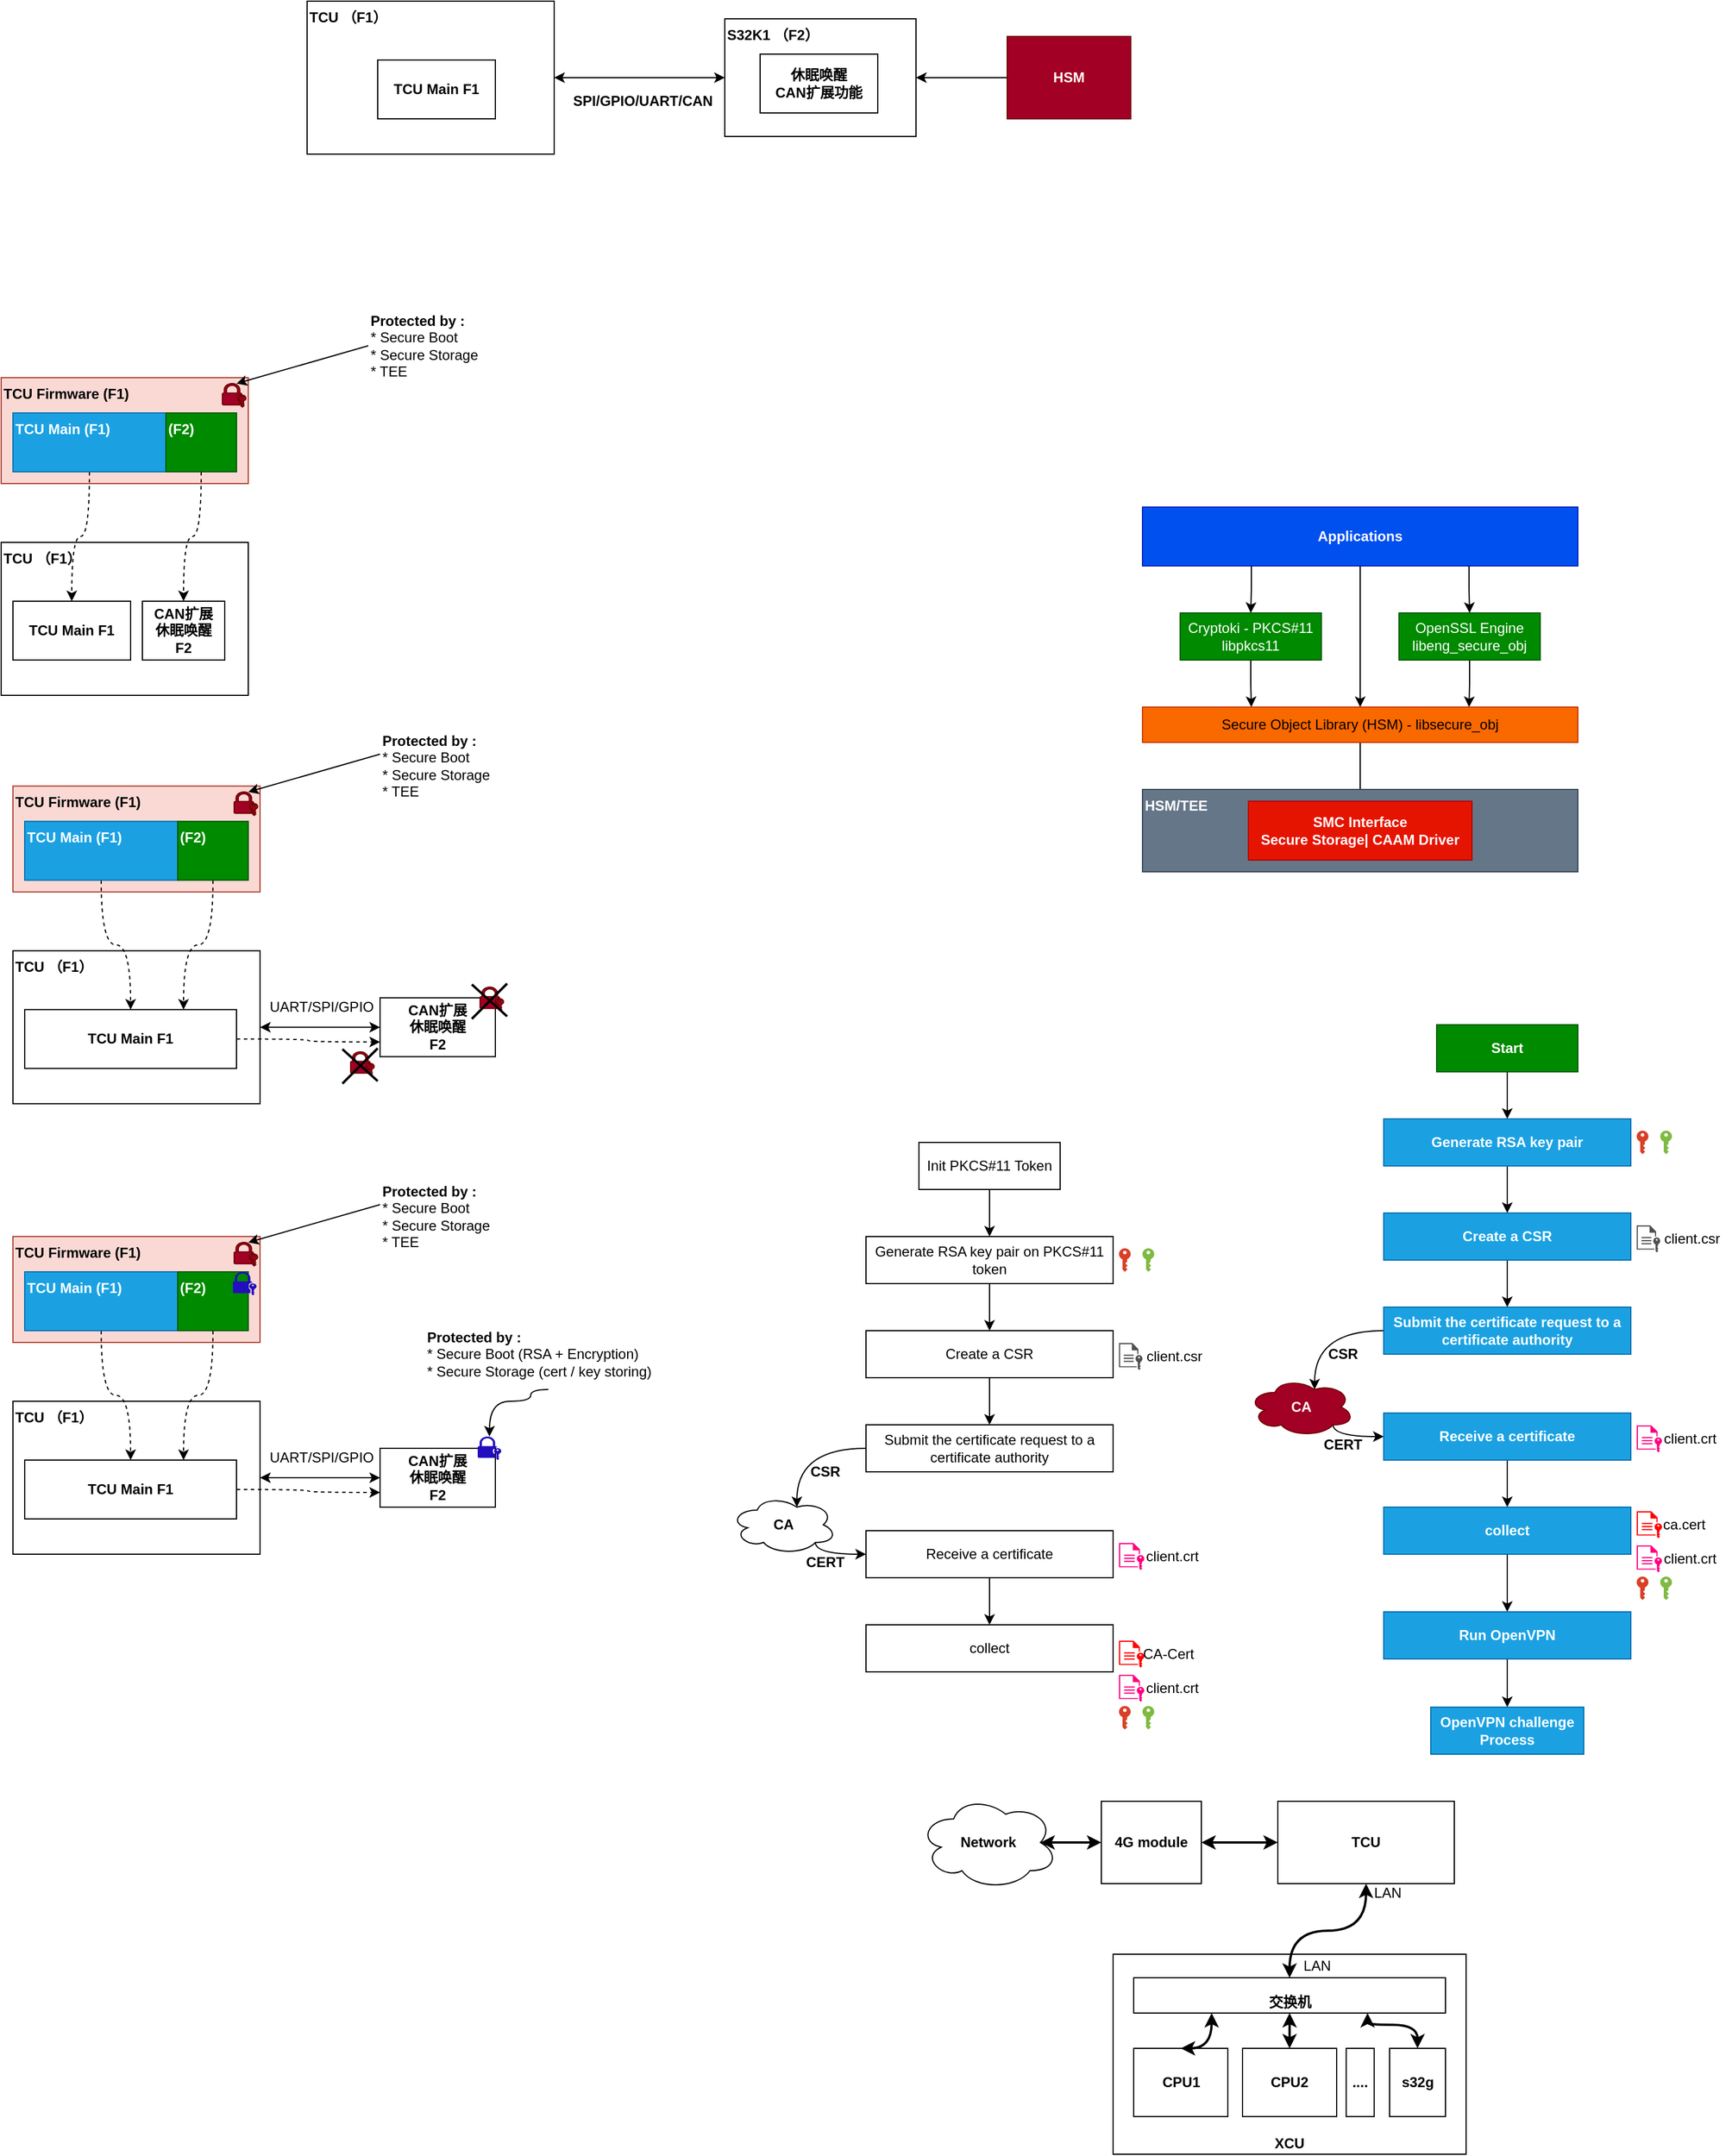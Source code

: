 <mxfile version="21.1.2" type="device">
  <diagram name="第 1 页" id="9hV-YUXyW37Wp_MY5dpQ">
    <mxGraphModel dx="2306" dy="2072" grid="1" gridSize="10" guides="1" tooltips="1" connect="1" arrows="1" fold="1" page="1" pageScale="1" pageWidth="827" pageHeight="1169" math="0" shadow="0">
      <root>
        <mxCell id="0" />
        <mxCell id="1" parent="0" />
        <mxCell id="Y7tWuOjDYnu3Ty12sWAu-10" value="TCU Firmware (F1)" style="rounded=0;whiteSpace=wrap;html=1;align=left;horizontal=1;verticalAlign=top;fontStyle=1;fillColor=#fad9d5;strokeColor=#ae4132;" vertex="1" parent="1">
          <mxGeometry x="-710" y="40" width="210" height="90" as="geometry" />
        </mxCell>
        <mxCell id="VghJRRn8wF-ZX5bL6vpT-7" style="edgeStyle=orthogonalEdgeStyle;rounded=0;orthogonalLoop=1;jettySize=auto;html=1;exitX=0.5;exitY=1;exitDx=0;exitDy=0;entryX=0.5;entryY=0;entryDx=0;entryDy=0;" parent="1" source="VghJRRn8wF-ZX5bL6vpT-1" target="VghJRRn8wF-ZX5bL6vpT-4" edge="1">
          <mxGeometry relative="1" as="geometry" />
        </mxCell>
        <mxCell id="VghJRRn8wF-ZX5bL6vpT-8" style="edgeStyle=orthogonalEdgeStyle;rounded=0;orthogonalLoop=1;jettySize=auto;html=1;exitX=0.25;exitY=1;exitDx=0;exitDy=0;" parent="1" source="VghJRRn8wF-ZX5bL6vpT-1" target="VghJRRn8wF-ZX5bL6vpT-2" edge="1">
          <mxGeometry relative="1" as="geometry" />
        </mxCell>
        <mxCell id="VghJRRn8wF-ZX5bL6vpT-9" style="edgeStyle=orthogonalEdgeStyle;rounded=0;orthogonalLoop=1;jettySize=auto;html=1;exitX=0.75;exitY=1;exitDx=0;exitDy=0;" parent="1" source="VghJRRn8wF-ZX5bL6vpT-1" target="VghJRRn8wF-ZX5bL6vpT-3" edge="1">
          <mxGeometry relative="1" as="geometry" />
        </mxCell>
        <mxCell id="VghJRRn8wF-ZX5bL6vpT-1" value="Applications" style="rounded=0;whiteSpace=wrap;html=1;fontStyle=1;fillColor=#0050ef;strokeColor=#001DBC;fontColor=#ffffff;" parent="1" vertex="1">
          <mxGeometry x="260" y="150" width="370" height="50" as="geometry" />
        </mxCell>
        <mxCell id="VghJRRn8wF-ZX5bL6vpT-11" style="edgeStyle=orthogonalEdgeStyle;rounded=0;orthogonalLoop=1;jettySize=auto;html=1;exitX=0.5;exitY=1;exitDx=0;exitDy=0;entryX=0.25;entryY=0;entryDx=0;entryDy=0;" parent="1" source="VghJRRn8wF-ZX5bL6vpT-2" target="VghJRRn8wF-ZX5bL6vpT-4" edge="1">
          <mxGeometry relative="1" as="geometry" />
        </mxCell>
        <mxCell id="VghJRRn8wF-ZX5bL6vpT-2" value="Cryptoki - PKCS#11&lt;br&gt;libpkcs11" style="rounded=0;whiteSpace=wrap;html=1;fillColor=#008a00;fontColor=#ffffff;strokeColor=#005700;" parent="1" vertex="1">
          <mxGeometry x="292" y="240" width="120" height="40" as="geometry" />
        </mxCell>
        <mxCell id="VghJRRn8wF-ZX5bL6vpT-12" style="edgeStyle=orthogonalEdgeStyle;rounded=0;orthogonalLoop=1;jettySize=auto;html=1;exitX=0.5;exitY=1;exitDx=0;exitDy=0;entryX=0.75;entryY=0;entryDx=0;entryDy=0;" parent="1" source="VghJRRn8wF-ZX5bL6vpT-3" target="VghJRRn8wF-ZX5bL6vpT-4" edge="1">
          <mxGeometry relative="1" as="geometry" />
        </mxCell>
        <mxCell id="VghJRRn8wF-ZX5bL6vpT-3" value="OpenSSL Engine&lt;br&gt;libeng_secure_obj" style="rounded=0;whiteSpace=wrap;html=1;fillColor=#008a00;fontColor=#ffffff;strokeColor=#005700;" parent="1" vertex="1">
          <mxGeometry x="478" y="240" width="120" height="40" as="geometry" />
        </mxCell>
        <mxCell id="VghJRRn8wF-ZX5bL6vpT-13" style="edgeStyle=orthogonalEdgeStyle;rounded=0;orthogonalLoop=1;jettySize=auto;html=1;exitX=0.5;exitY=1;exitDx=0;exitDy=0;" parent="1" source="VghJRRn8wF-ZX5bL6vpT-4" target="VghJRRn8wF-ZX5bL6vpT-6" edge="1">
          <mxGeometry relative="1" as="geometry" />
        </mxCell>
        <mxCell id="VghJRRn8wF-ZX5bL6vpT-4" value="Secure Object Library (HSM) - libsecure_obj" style="rounded=0;whiteSpace=wrap;html=1;fontStyle=0;fillColor=#fa6800;fontColor=#000000;strokeColor=#C73500;" parent="1" vertex="1">
          <mxGeometry x="260" y="320" width="370" height="30" as="geometry" />
        </mxCell>
        <mxCell id="VghJRRn8wF-ZX5bL6vpT-5" value="HSM/TEE" style="rounded=0;whiteSpace=wrap;html=1;fontStyle=1;align=left;verticalAlign=top;fillColor=#647687;fontColor=#ffffff;strokeColor=#314354;" parent="1" vertex="1">
          <mxGeometry x="260" y="390" width="370" height="70" as="geometry" />
        </mxCell>
        <mxCell id="VghJRRn8wF-ZX5bL6vpT-6" value="SMC Interface&lt;br&gt;Secure Storage| CAAM Driver" style="rounded=0;whiteSpace=wrap;html=1;fontStyle=1;fillColor=#e51400;fontColor=#ffffff;strokeColor=#B20000;" parent="1" vertex="1">
          <mxGeometry x="350" y="400" width="190" height="50" as="geometry" />
        </mxCell>
        <mxCell id="VghJRRn8wF-ZX5bL6vpT-18" style="edgeStyle=orthogonalEdgeStyle;rounded=0;orthogonalLoop=1;jettySize=auto;html=1;exitX=0.5;exitY=1;exitDx=0;exitDy=0;entryX=0.5;entryY=0;entryDx=0;entryDy=0;" parent="1" source="VghJRRn8wF-ZX5bL6vpT-14" target="VghJRRn8wF-ZX5bL6vpT-17" edge="1">
          <mxGeometry relative="1" as="geometry" />
        </mxCell>
        <mxCell id="VghJRRn8wF-ZX5bL6vpT-14" value="Init PKCS#11 Token" style="rounded=0;whiteSpace=wrap;html=1;" parent="1" vertex="1">
          <mxGeometry x="70" y="690" width="120" height="40" as="geometry" />
        </mxCell>
        <mxCell id="VghJRRn8wF-ZX5bL6vpT-16" style="edgeStyle=orthogonalEdgeStyle;rounded=0;orthogonalLoop=1;jettySize=auto;html=1;exitX=0.5;exitY=1;exitDx=0;exitDy=0;" parent="1" source="VghJRRn8wF-ZX5bL6vpT-14" target="VghJRRn8wF-ZX5bL6vpT-14" edge="1">
          <mxGeometry relative="1" as="geometry" />
        </mxCell>
        <mxCell id="VghJRRn8wF-ZX5bL6vpT-20" style="edgeStyle=orthogonalEdgeStyle;rounded=0;orthogonalLoop=1;jettySize=auto;html=1;exitX=0.5;exitY=1;exitDx=0;exitDy=0;entryX=0.5;entryY=0;entryDx=0;entryDy=0;" parent="1" source="VghJRRn8wF-ZX5bL6vpT-17" target="VghJRRn8wF-ZX5bL6vpT-19" edge="1">
          <mxGeometry relative="1" as="geometry" />
        </mxCell>
        <mxCell id="VghJRRn8wF-ZX5bL6vpT-17" value="Generate RSA key pair on PKCS#11 token" style="rounded=0;whiteSpace=wrap;html=1;" parent="1" vertex="1">
          <mxGeometry x="25" y="770" width="210" height="40" as="geometry" />
        </mxCell>
        <mxCell id="VghJRRn8wF-ZX5bL6vpT-27" style="edgeStyle=orthogonalEdgeStyle;rounded=0;orthogonalLoop=1;jettySize=auto;html=1;exitX=0.5;exitY=1;exitDx=0;exitDy=0;" parent="1" source="VghJRRn8wF-ZX5bL6vpT-19" target="VghJRRn8wF-ZX5bL6vpT-26" edge="1">
          <mxGeometry relative="1" as="geometry" />
        </mxCell>
        <mxCell id="VghJRRn8wF-ZX5bL6vpT-19" value="Create a CSR" style="rounded=0;whiteSpace=wrap;html=1;" parent="1" vertex="1">
          <mxGeometry x="25" y="850" width="210" height="40" as="geometry" />
        </mxCell>
        <mxCell id="VghJRRn8wF-ZX5bL6vpT-21" value="" style="sketch=0;pointerEvents=1;shadow=0;dashed=0;html=1;strokeColor=none;labelPosition=center;verticalLabelPosition=bottom;verticalAlign=top;outlineConnect=0;align=center;shape=mxgraph.office.security.key_permissions;fillColor=#DA4026;" parent="1" vertex="1">
          <mxGeometry x="240" y="780" width="10" height="20" as="geometry" />
        </mxCell>
        <mxCell id="VghJRRn8wF-ZX5bL6vpT-22" value="" style="sketch=0;pointerEvents=1;shadow=0;dashed=0;html=1;strokeColor=none;labelPosition=center;verticalLabelPosition=bottom;verticalAlign=top;outlineConnect=0;align=center;shape=mxgraph.office.security.key_permissions;fillColor=#7FBA42;" parent="1" vertex="1">
          <mxGeometry x="260" y="780" width="10" height="20" as="geometry" />
        </mxCell>
        <mxCell id="VghJRRn8wF-ZX5bL6vpT-31" style="edgeStyle=orthogonalEdgeStyle;rounded=0;orthogonalLoop=1;jettySize=auto;html=1;exitX=0.8;exitY=0.8;exitDx=0;exitDy=0;exitPerimeter=0;curved=1;" parent="1" source="VghJRRn8wF-ZX5bL6vpT-24" target="VghJRRn8wF-ZX5bL6vpT-30" edge="1">
          <mxGeometry relative="1" as="geometry">
            <Array as="points">
              <mxPoint x="-18" y="1040" />
            </Array>
          </mxGeometry>
        </mxCell>
        <mxCell id="VghJRRn8wF-ZX5bL6vpT-24" value="CA" style="ellipse;shape=cloud;whiteSpace=wrap;html=1;fontStyle=1" parent="1" vertex="1">
          <mxGeometry x="-90" y="990" width="90" height="50" as="geometry" />
        </mxCell>
        <mxCell id="VghJRRn8wF-ZX5bL6vpT-29" style="edgeStyle=orthogonalEdgeStyle;rounded=0;orthogonalLoop=1;jettySize=auto;html=1;exitX=0;exitY=0.5;exitDx=0;exitDy=0;entryX=0.625;entryY=0.2;entryDx=0;entryDy=0;entryPerimeter=0;curved=1;" parent="1" source="VghJRRn8wF-ZX5bL6vpT-26" target="VghJRRn8wF-ZX5bL6vpT-24" edge="1">
          <mxGeometry relative="1" as="geometry" />
        </mxCell>
        <mxCell id="VghJRRn8wF-ZX5bL6vpT-26" value="Submit the certificate request to a certificate authority" style="rounded=0;whiteSpace=wrap;html=1;" parent="1" vertex="1">
          <mxGeometry x="25" y="930" width="210" height="40" as="geometry" />
        </mxCell>
        <mxCell id="VghJRRn8wF-ZX5bL6vpT-44" style="rounded=0;orthogonalLoop=1;jettySize=auto;html=1;exitX=0.5;exitY=1;exitDx=0;exitDy=0;entryX=0.5;entryY=0;entryDx=0;entryDy=0;" parent="1" source="VghJRRn8wF-ZX5bL6vpT-30" target="VghJRRn8wF-ZX5bL6vpT-42" edge="1">
          <mxGeometry relative="1" as="geometry" />
        </mxCell>
        <mxCell id="VghJRRn8wF-ZX5bL6vpT-30" value="Receive a certificate" style="rounded=0;whiteSpace=wrap;html=1;" parent="1" vertex="1">
          <mxGeometry x="25" y="1020" width="210" height="40" as="geometry" />
        </mxCell>
        <mxCell id="VghJRRn8wF-ZX5bL6vpT-32" value="CSR" style="text;html=1;align=center;verticalAlign=middle;resizable=0;points=[];autosize=1;strokeColor=none;fillColor=none;fontStyle=1" parent="1" vertex="1">
          <mxGeometry x="-35" y="955" width="50" height="30" as="geometry" />
        </mxCell>
        <mxCell id="VghJRRn8wF-ZX5bL6vpT-33" value="CERT" style="text;html=1;align=center;verticalAlign=middle;resizable=0;points=[];autosize=1;strokeColor=none;fillColor=none;fontStyle=1" parent="1" vertex="1">
          <mxGeometry x="-40" y="1032" width="60" height="30" as="geometry" />
        </mxCell>
        <mxCell id="VghJRRn8wF-ZX5bL6vpT-35" value="" style="group" parent="1" vertex="1" connectable="0">
          <mxGeometry x="240" y="857" width="80" height="30" as="geometry" />
        </mxCell>
        <mxCell id="VghJRRn8wF-ZX5bL6vpT-23" value="" style="sketch=0;pointerEvents=1;shadow=0;dashed=0;html=1;strokeColor=none;fillColor=#505050;labelPosition=center;verticalLabelPosition=bottom;verticalAlign=top;outlineConnect=0;align=center;shape=mxgraph.office.concepts.file_key;" parent="VghJRRn8wF-ZX5bL6vpT-35" vertex="1">
          <mxGeometry y="3.5" width="20" height="23" as="geometry" />
        </mxCell>
        <mxCell id="VghJRRn8wF-ZX5bL6vpT-34" value="&amp;nbsp; &amp;nbsp; &amp;nbsp; &amp;nbsp;client.csr" style="text;html=1;align=center;verticalAlign=middle;resizable=0;points=[];autosize=1;strokeColor=none;fillColor=none;" parent="VghJRRn8wF-ZX5bL6vpT-35" vertex="1">
          <mxGeometry x="-10" width="90" height="30" as="geometry" />
        </mxCell>
        <mxCell id="VghJRRn8wF-ZX5bL6vpT-36" value="" style="group" parent="1" vertex="1" connectable="0">
          <mxGeometry x="240" y="1027" width="79.998" height="30" as="geometry" />
        </mxCell>
        <mxCell id="VghJRRn8wF-ZX5bL6vpT-37" value="" style="sketch=0;pointerEvents=1;shadow=0;dashed=0;html=1;strokeColor=none;fillColor=#FF0080;labelPosition=center;verticalLabelPosition=bottom;verticalAlign=top;outlineConnect=0;align=center;shape=mxgraph.office.concepts.file_key;" parent="VghJRRn8wF-ZX5bL6vpT-36" vertex="1">
          <mxGeometry y="3.5" width="21.538" height="23" as="geometry" />
        </mxCell>
        <mxCell id="VghJRRn8wF-ZX5bL6vpT-38" value="&amp;nbsp; &amp;nbsp;client.crt" style="text;html=1;align=center;verticalAlign=middle;resizable=0;points=[];autosize=1;strokeColor=none;fillColor=none;" parent="VghJRRn8wF-ZX5bL6vpT-36" vertex="1">
          <mxGeometry x="-0.002" width="80" height="30" as="geometry" />
        </mxCell>
        <mxCell id="VghJRRn8wF-ZX5bL6vpT-42" value="collect" style="rounded=0;whiteSpace=wrap;html=1;" parent="1" vertex="1">
          <mxGeometry x="25" y="1100" width="210" height="40" as="geometry" />
        </mxCell>
        <mxCell id="VghJRRn8wF-ZX5bL6vpT-51" value="" style="group" parent="1" vertex="1" connectable="0">
          <mxGeometry x="240" y="1110" width="74.998" height="30" as="geometry" />
        </mxCell>
        <mxCell id="VghJRRn8wF-ZX5bL6vpT-52" value="" style="sketch=0;pointerEvents=1;shadow=0;dashed=0;html=1;strokeColor=none;fillColor=#FF0000;labelPosition=center;verticalLabelPosition=bottom;verticalAlign=top;outlineConnect=0;align=center;shape=mxgraph.office.concepts.file_key;" parent="VghJRRn8wF-ZX5bL6vpT-51" vertex="1">
          <mxGeometry y="3.5" width="21.538" height="23" as="geometry" />
        </mxCell>
        <mxCell id="VghJRRn8wF-ZX5bL6vpT-53" value="&amp;nbsp;CA-Cert" style="text;html=1;align=center;verticalAlign=middle;resizable=0;points=[];autosize=1;strokeColor=none;fillColor=none;" parent="VghJRRn8wF-ZX5bL6vpT-51" vertex="1">
          <mxGeometry x="4.998" width="70" height="30" as="geometry" />
        </mxCell>
        <mxCell id="VghJRRn8wF-ZX5bL6vpT-56" value="TCU" style="rounded=0;whiteSpace=wrap;html=1;fontStyle=1" parent="1" vertex="1">
          <mxGeometry x="375" y="1250" width="150" height="70" as="geometry" />
        </mxCell>
        <mxCell id="VghJRRn8wF-ZX5bL6vpT-57" value="XCU" style="rounded=0;whiteSpace=wrap;html=1;verticalAlign=bottom;fontStyle=1" parent="1" vertex="1">
          <mxGeometry x="235" y="1380" width="300" height="170" as="geometry" />
        </mxCell>
        <mxCell id="VghJRRn8wF-ZX5bL6vpT-58" value="CPU1" style="rounded=0;whiteSpace=wrap;html=1;fontStyle=1" parent="1" vertex="1">
          <mxGeometry x="252.5" y="1460" width="80" height="58" as="geometry" />
        </mxCell>
        <mxCell id="VghJRRn8wF-ZX5bL6vpT-99" style="edgeStyle=orthogonalEdgeStyle;curved=1;rounded=0;orthogonalLoop=1;jettySize=auto;html=1;exitX=0.5;exitY=0;exitDx=0;exitDy=0;startArrow=classic;startFill=1;strokeWidth=2;" parent="1" source="VghJRRn8wF-ZX5bL6vpT-59" target="VghJRRn8wF-ZX5bL6vpT-60" edge="1">
          <mxGeometry relative="1" as="geometry" />
        </mxCell>
        <mxCell id="VghJRRn8wF-ZX5bL6vpT-59" value="CPU2" style="rounded=0;whiteSpace=wrap;html=1;fontStyle=1" parent="1" vertex="1">
          <mxGeometry x="345" y="1460" width="80" height="58" as="geometry" />
        </mxCell>
        <mxCell id="VghJRRn8wF-ZX5bL6vpT-60" value="交换机" style="rounded=0;whiteSpace=wrap;html=1;verticalAlign=bottom;fontStyle=1" parent="1" vertex="1">
          <mxGeometry x="252.5" y="1400" width="265" height="30" as="geometry" />
        </mxCell>
        <mxCell id="VghJRRn8wF-ZX5bL6vpT-93" style="edgeStyle=orthogonalEdgeStyle;curved=1;rounded=0;orthogonalLoop=1;jettySize=auto;html=1;exitX=0.875;exitY=0.5;exitDx=0;exitDy=0;exitPerimeter=0;startArrow=classic;startFill=1;strokeWidth=2;" parent="1" source="VghJRRn8wF-ZX5bL6vpT-67" target="VghJRRn8wF-ZX5bL6vpT-92" edge="1">
          <mxGeometry relative="1" as="geometry" />
        </mxCell>
        <mxCell id="VghJRRn8wF-ZX5bL6vpT-67" value="Network" style="ellipse;shape=cloud;whiteSpace=wrap;html=1;fontStyle=1" parent="1" vertex="1">
          <mxGeometry x="70" y="1245" width="118" height="80" as="geometry" />
        </mxCell>
        <mxCell id="VghJRRn8wF-ZX5bL6vpT-102" style="edgeStyle=orthogonalEdgeStyle;curved=1;rounded=0;orthogonalLoop=1;jettySize=auto;html=1;exitX=0.5;exitY=0;exitDx=0;exitDy=0;entryX=0.75;entryY=1;entryDx=0;entryDy=0;startArrow=classic;startFill=1;strokeWidth=2;" parent="1" source="VghJRRn8wF-ZX5bL6vpT-88" target="VghJRRn8wF-ZX5bL6vpT-60" edge="1">
          <mxGeometry relative="1" as="geometry">
            <Array as="points">
              <mxPoint x="494" y="1440" />
              <mxPoint x="451" y="1440" />
            </Array>
          </mxGeometry>
        </mxCell>
        <mxCell id="VghJRRn8wF-ZX5bL6vpT-88" value="s32g" style="rounded=0;whiteSpace=wrap;html=1;fontStyle=1" parent="1" vertex="1">
          <mxGeometry x="470" y="1460" width="47.5" height="58" as="geometry" />
        </mxCell>
        <mxCell id="VghJRRn8wF-ZX5bL6vpT-94" style="edgeStyle=orthogonalEdgeStyle;curved=1;rounded=0;orthogonalLoop=1;jettySize=auto;html=1;exitX=1;exitY=0.5;exitDx=0;exitDy=0;startArrow=classic;startFill=1;strokeWidth=2;" parent="1" source="VghJRRn8wF-ZX5bL6vpT-92" target="VghJRRn8wF-ZX5bL6vpT-56" edge="1">
          <mxGeometry relative="1" as="geometry" />
        </mxCell>
        <mxCell id="VghJRRn8wF-ZX5bL6vpT-92" value="4G module" style="rounded=0;whiteSpace=wrap;html=1;fontStyle=1" parent="1" vertex="1">
          <mxGeometry x="225" y="1250" width="85" height="70" as="geometry" />
        </mxCell>
        <mxCell id="VghJRRn8wF-ZX5bL6vpT-96" style="edgeStyle=orthogonalEdgeStyle;curved=1;rounded=0;orthogonalLoop=1;jettySize=auto;html=1;exitX=0.5;exitY=1;exitDx=0;exitDy=0;startArrow=classic;startFill=1;strokeWidth=2;" parent="1" source="VghJRRn8wF-ZX5bL6vpT-56" target="VghJRRn8wF-ZX5bL6vpT-60" edge="1">
          <mxGeometry relative="1" as="geometry" />
        </mxCell>
        <mxCell id="VghJRRn8wF-ZX5bL6vpT-97" value="...." style="rounded=0;whiteSpace=wrap;html=1;fontStyle=1" parent="1" vertex="1">
          <mxGeometry x="433.13" y="1460" width="23.75" height="58" as="geometry" />
        </mxCell>
        <mxCell id="VghJRRn8wF-ZX5bL6vpT-98" style="edgeStyle=orthogonalEdgeStyle;curved=1;rounded=0;orthogonalLoop=1;jettySize=auto;html=1;exitX=0.5;exitY=0;exitDx=0;exitDy=0;entryX=0.25;entryY=1;entryDx=0;entryDy=0;startArrow=classic;startFill=1;strokeWidth=2;" parent="1" source="VghJRRn8wF-ZX5bL6vpT-58" target="VghJRRn8wF-ZX5bL6vpT-60" edge="1">
          <mxGeometry relative="1" as="geometry" />
        </mxCell>
        <mxCell id="VghJRRn8wF-ZX5bL6vpT-104" value="LAN" style="text;html=1;align=center;verticalAlign=middle;resizable=0;points=[];autosize=1;strokeColor=none;fillColor=none;" parent="1" vertex="1">
          <mxGeometry x="383.13" y="1375" width="50" height="30" as="geometry" />
        </mxCell>
        <mxCell id="VghJRRn8wF-ZX5bL6vpT-105" value="LAN" style="text;html=1;align=center;verticalAlign=middle;resizable=0;points=[];autosize=1;strokeColor=none;fillColor=none;" parent="1" vertex="1">
          <mxGeometry x="443" y="1313" width="50" height="30" as="geometry" />
        </mxCell>
        <mxCell id="fo2CDZz4YBns0Yib_G0x-1" value="" style="group" parent="1" vertex="1" connectable="0">
          <mxGeometry x="240" y="1139" width="79.998" height="30" as="geometry" />
        </mxCell>
        <mxCell id="fo2CDZz4YBns0Yib_G0x-2" value="" style="sketch=0;pointerEvents=1;shadow=0;dashed=0;html=1;strokeColor=none;fillColor=#FF0080;labelPosition=center;verticalLabelPosition=bottom;verticalAlign=top;outlineConnect=0;align=center;shape=mxgraph.office.concepts.file_key;" parent="fo2CDZz4YBns0Yib_G0x-1" vertex="1">
          <mxGeometry y="3.5" width="21.538" height="23" as="geometry" />
        </mxCell>
        <mxCell id="fo2CDZz4YBns0Yib_G0x-3" value="&amp;nbsp; &amp;nbsp;client.crt" style="text;html=1;align=center;verticalAlign=middle;resizable=0;points=[];autosize=1;strokeColor=none;fillColor=none;" parent="fo2CDZz4YBns0Yib_G0x-1" vertex="1">
          <mxGeometry x="-0.002" width="80" height="30" as="geometry" />
        </mxCell>
        <mxCell id="fo2CDZz4YBns0Yib_G0x-4" value="" style="sketch=0;pointerEvents=1;shadow=0;dashed=0;html=1;strokeColor=none;labelPosition=center;verticalLabelPosition=bottom;verticalAlign=top;outlineConnect=0;align=center;shape=mxgraph.office.security.key_permissions;fillColor=#DA4026;" parent="1" vertex="1">
          <mxGeometry x="240" y="1169" width="10" height="20" as="geometry" />
        </mxCell>
        <mxCell id="fo2CDZz4YBns0Yib_G0x-5" value="" style="sketch=0;pointerEvents=1;shadow=0;dashed=0;html=1;strokeColor=none;labelPosition=center;verticalLabelPosition=bottom;verticalAlign=top;outlineConnect=0;align=center;shape=mxgraph.office.security.key_permissions;fillColor=#7FBA42;" parent="1" vertex="1">
          <mxGeometry x="260" y="1169" width="10" height="20" as="geometry" />
        </mxCell>
        <mxCell id="fo2CDZz4YBns0Yib_G0x-6" style="edgeStyle=orthogonalEdgeStyle;rounded=0;orthogonalLoop=1;jettySize=auto;html=1;exitX=0.5;exitY=1;exitDx=0;exitDy=0;entryX=0.5;entryY=0;entryDx=0;entryDy=0;fontStyle=1" parent="1" source="fo2CDZz4YBns0Yib_G0x-7" target="fo2CDZz4YBns0Yib_G0x-10" edge="1">
          <mxGeometry relative="1" as="geometry" />
        </mxCell>
        <mxCell id="fo2CDZz4YBns0Yib_G0x-7" value="Start" style="rounded=0;whiteSpace=wrap;html=1;fillColor=#008a00;strokeColor=#005700;fontColor=#ffffff;fontStyle=1" parent="1" vertex="1">
          <mxGeometry x="510" y="590" width="120" height="40" as="geometry" />
        </mxCell>
        <mxCell id="fo2CDZz4YBns0Yib_G0x-8" style="edgeStyle=orthogonalEdgeStyle;rounded=0;orthogonalLoop=1;jettySize=auto;html=1;exitX=0.5;exitY=1;exitDx=0;exitDy=0;fontStyle=1" parent="1" source="fo2CDZz4YBns0Yib_G0x-7" target="fo2CDZz4YBns0Yib_G0x-7" edge="1">
          <mxGeometry relative="1" as="geometry" />
        </mxCell>
        <mxCell id="fo2CDZz4YBns0Yib_G0x-9" style="edgeStyle=orthogonalEdgeStyle;rounded=0;orthogonalLoop=1;jettySize=auto;html=1;exitX=0.5;exitY=1;exitDx=0;exitDy=0;entryX=0.5;entryY=0;entryDx=0;entryDy=0;fontStyle=1" parent="1" source="fo2CDZz4YBns0Yib_G0x-10" target="fo2CDZz4YBns0Yib_G0x-12" edge="1">
          <mxGeometry relative="1" as="geometry" />
        </mxCell>
        <mxCell id="fo2CDZz4YBns0Yib_G0x-10" value="Generate RSA key pair" style="rounded=0;whiteSpace=wrap;html=1;fillColor=#1ba1e2;fontColor=#ffffff;strokeColor=#006EAF;fontStyle=1" parent="1" vertex="1">
          <mxGeometry x="465" y="670" width="210" height="40" as="geometry" />
        </mxCell>
        <mxCell id="fo2CDZz4YBns0Yib_G0x-11" style="edgeStyle=orthogonalEdgeStyle;rounded=0;orthogonalLoop=1;jettySize=auto;html=1;exitX=0.5;exitY=1;exitDx=0;exitDy=0;fontStyle=1" parent="1" source="fo2CDZz4YBns0Yib_G0x-12" target="fo2CDZz4YBns0Yib_G0x-18" edge="1">
          <mxGeometry relative="1" as="geometry" />
        </mxCell>
        <mxCell id="fo2CDZz4YBns0Yib_G0x-12" value="Create a CSR" style="rounded=0;whiteSpace=wrap;html=1;fillColor=#1ba1e2;fontColor=#ffffff;strokeColor=#006EAF;fontStyle=1" parent="1" vertex="1">
          <mxGeometry x="465" y="750" width="210" height="40" as="geometry" />
        </mxCell>
        <mxCell id="fo2CDZz4YBns0Yib_G0x-13" value="" style="sketch=0;pointerEvents=1;shadow=0;dashed=0;html=1;strokeColor=none;labelPosition=center;verticalLabelPosition=bottom;verticalAlign=top;outlineConnect=0;align=center;shape=mxgraph.office.security.key_permissions;fillColor=#DA4026;fontStyle=1" parent="1" vertex="1">
          <mxGeometry x="680" y="680" width="10" height="20" as="geometry" />
        </mxCell>
        <mxCell id="fo2CDZz4YBns0Yib_G0x-14" value="" style="sketch=0;pointerEvents=1;shadow=0;dashed=0;html=1;strokeColor=none;labelPosition=center;verticalLabelPosition=bottom;verticalAlign=top;outlineConnect=0;align=center;shape=mxgraph.office.security.key_permissions;fillColor=#7FBA42;fontStyle=1" parent="1" vertex="1">
          <mxGeometry x="700" y="680" width="10" height="20" as="geometry" />
        </mxCell>
        <mxCell id="fo2CDZz4YBns0Yib_G0x-15" style="edgeStyle=orthogonalEdgeStyle;rounded=0;orthogonalLoop=1;jettySize=auto;html=1;exitX=0.8;exitY=0.8;exitDx=0;exitDy=0;exitPerimeter=0;curved=1;fontStyle=1" parent="1" source="fo2CDZz4YBns0Yib_G0x-16" target="fo2CDZz4YBns0Yib_G0x-20" edge="1">
          <mxGeometry relative="1" as="geometry">
            <Array as="points">
              <mxPoint x="422" y="940" />
            </Array>
          </mxGeometry>
        </mxCell>
        <mxCell id="fo2CDZz4YBns0Yib_G0x-16" value="CA" style="ellipse;shape=cloud;whiteSpace=wrap;html=1;fontStyle=1;fillColor=#a20025;strokeColor=#6F0000;fontColor=#ffffff;" parent="1" vertex="1">
          <mxGeometry x="350" y="890" width="90" height="50" as="geometry" />
        </mxCell>
        <mxCell id="fo2CDZz4YBns0Yib_G0x-17" style="edgeStyle=orthogonalEdgeStyle;rounded=0;orthogonalLoop=1;jettySize=auto;html=1;exitX=0;exitY=0.5;exitDx=0;exitDy=0;entryX=0.625;entryY=0.2;entryDx=0;entryDy=0;entryPerimeter=0;curved=1;fontStyle=1" parent="1" source="fo2CDZz4YBns0Yib_G0x-18" target="fo2CDZz4YBns0Yib_G0x-16" edge="1">
          <mxGeometry relative="1" as="geometry" />
        </mxCell>
        <mxCell id="fo2CDZz4YBns0Yib_G0x-18" value="Submit the certificate request to a certificate authority" style="rounded=0;whiteSpace=wrap;html=1;fontStyle=1;fillColor=#1ba1e2;fontColor=#ffffff;strokeColor=#006EAF;" parent="1" vertex="1">
          <mxGeometry x="465" y="830" width="210" height="40" as="geometry" />
        </mxCell>
        <mxCell id="fo2CDZz4YBns0Yib_G0x-19" style="rounded=0;orthogonalLoop=1;jettySize=auto;html=1;exitX=0.5;exitY=1;exitDx=0;exitDy=0;entryX=0.5;entryY=0;entryDx=0;entryDy=0;fontStyle=1" parent="1" source="fo2CDZz4YBns0Yib_G0x-20" target="fo2CDZz4YBns0Yib_G0x-29" edge="1">
          <mxGeometry relative="1" as="geometry" />
        </mxCell>
        <mxCell id="fo2CDZz4YBns0Yib_G0x-20" value="Receive a certificate" style="rounded=0;whiteSpace=wrap;html=1;fontStyle=1;fillColor=#1ba1e2;fontColor=#ffffff;strokeColor=#006EAF;" parent="1" vertex="1">
          <mxGeometry x="465" y="920" width="210" height="40" as="geometry" />
        </mxCell>
        <mxCell id="fo2CDZz4YBns0Yib_G0x-21" value="CSR" style="text;html=1;align=center;verticalAlign=middle;resizable=0;points=[];autosize=1;strokeColor=none;fillColor=none;fontStyle=1" parent="1" vertex="1">
          <mxGeometry x="405" y="855" width="50" height="30" as="geometry" />
        </mxCell>
        <mxCell id="fo2CDZz4YBns0Yib_G0x-22" value="CERT" style="text;html=1;align=center;verticalAlign=middle;resizable=0;points=[];autosize=1;strokeColor=none;fillColor=none;fontStyle=1" parent="1" vertex="1">
          <mxGeometry x="400" y="932" width="60" height="30" as="geometry" />
        </mxCell>
        <mxCell id="fo2CDZz4YBns0Yib_G0x-23" value="" style="group" parent="1" vertex="1" connectable="0">
          <mxGeometry x="680" y="757" width="80" height="30" as="geometry" />
        </mxCell>
        <mxCell id="fo2CDZz4YBns0Yib_G0x-24" value="" style="sketch=0;pointerEvents=1;shadow=0;dashed=0;html=1;strokeColor=none;fillColor=#505050;labelPosition=center;verticalLabelPosition=bottom;verticalAlign=top;outlineConnect=0;align=center;shape=mxgraph.office.concepts.file_key;fontStyle=1" parent="fo2CDZz4YBns0Yib_G0x-23" vertex="1">
          <mxGeometry y="3.5" width="20" height="23" as="geometry" />
        </mxCell>
        <mxCell id="fo2CDZz4YBns0Yib_G0x-25" value="&amp;nbsp; &amp;nbsp; &amp;nbsp; &amp;nbsp;client.csr" style="text;html=1;align=center;verticalAlign=middle;resizable=0;points=[];autosize=1;strokeColor=none;fillColor=none;" parent="fo2CDZz4YBns0Yib_G0x-23" vertex="1">
          <mxGeometry x="-10" width="90" height="30" as="geometry" />
        </mxCell>
        <mxCell id="fo2CDZz4YBns0Yib_G0x-26" value="" style="group" parent="1" vertex="1" connectable="0">
          <mxGeometry x="680" y="927" width="79.998" height="30" as="geometry" />
        </mxCell>
        <mxCell id="fo2CDZz4YBns0Yib_G0x-27" value="" style="sketch=0;pointerEvents=1;shadow=0;dashed=0;html=1;strokeColor=none;fillColor=#FF0080;labelPosition=center;verticalLabelPosition=bottom;verticalAlign=top;outlineConnect=0;align=center;shape=mxgraph.office.concepts.file_key;fontStyle=1" parent="fo2CDZz4YBns0Yib_G0x-26" vertex="1">
          <mxGeometry y="3.5" width="21.538" height="23" as="geometry" />
        </mxCell>
        <mxCell id="fo2CDZz4YBns0Yib_G0x-28" value="&amp;nbsp; &amp;nbsp;client.crt" style="text;html=1;align=center;verticalAlign=middle;resizable=0;points=[];autosize=1;strokeColor=none;fillColor=none;" parent="fo2CDZz4YBns0Yib_G0x-26" vertex="1">
          <mxGeometry x="-0.002" width="80" height="30" as="geometry" />
        </mxCell>
        <mxCell id="fo2CDZz4YBns0Yib_G0x-39" style="edgeStyle=orthogonalEdgeStyle;rounded=0;orthogonalLoop=1;jettySize=auto;html=1;exitX=0.5;exitY=1;exitDx=0;exitDy=0;entryX=0.5;entryY=0;entryDx=0;entryDy=0;fontStyle=1" parent="1" source="fo2CDZz4YBns0Yib_G0x-29" target="fo2CDZz4YBns0Yib_G0x-38" edge="1">
          <mxGeometry relative="1" as="geometry" />
        </mxCell>
        <mxCell id="fo2CDZz4YBns0Yib_G0x-29" value="collect" style="rounded=0;whiteSpace=wrap;html=1;fontStyle=1;fillColor=#1ba1e2;fontColor=#ffffff;strokeColor=#006EAF;" parent="1" vertex="1">
          <mxGeometry x="465" y="1000" width="210" height="40" as="geometry" />
        </mxCell>
        <mxCell id="fo2CDZz4YBns0Yib_G0x-30" value="" style="group" parent="1" vertex="1" connectable="0">
          <mxGeometry x="680" y="1000" width="74.998" height="30" as="geometry" />
        </mxCell>
        <mxCell id="fo2CDZz4YBns0Yib_G0x-31" value="" style="sketch=0;pointerEvents=1;shadow=0;dashed=0;html=1;strokeColor=none;fillColor=#FF0000;labelPosition=center;verticalLabelPosition=bottom;verticalAlign=top;outlineConnect=0;align=center;shape=mxgraph.office.concepts.file_key;fontStyle=1" parent="fo2CDZz4YBns0Yib_G0x-30" vertex="1">
          <mxGeometry y="3.5" width="21.538" height="23" as="geometry" />
        </mxCell>
        <mxCell id="fo2CDZz4YBns0Yib_G0x-32" value="ca.cert" style="text;html=1;align=center;verticalAlign=middle;resizable=0;points=[];autosize=1;strokeColor=none;fillColor=none;" parent="fo2CDZz4YBns0Yib_G0x-30" vertex="1">
          <mxGeometry x="9.998" width="60" height="30" as="geometry" />
        </mxCell>
        <mxCell id="fo2CDZz4YBns0Yib_G0x-33" value="" style="group" parent="1" vertex="1" connectable="0">
          <mxGeometry x="680" y="1029" width="79.998" height="30" as="geometry" />
        </mxCell>
        <mxCell id="fo2CDZz4YBns0Yib_G0x-34" value="" style="sketch=0;pointerEvents=1;shadow=0;dashed=0;html=1;strokeColor=none;fillColor=#FF0080;labelPosition=center;verticalLabelPosition=bottom;verticalAlign=top;outlineConnect=0;align=center;shape=mxgraph.office.concepts.file_key;fontStyle=1" parent="fo2CDZz4YBns0Yib_G0x-33" vertex="1">
          <mxGeometry y="3.5" width="21.538" height="23" as="geometry" />
        </mxCell>
        <mxCell id="fo2CDZz4YBns0Yib_G0x-35" value="&amp;nbsp; &amp;nbsp;client.crt" style="text;html=1;align=center;verticalAlign=middle;resizable=0;points=[];autosize=1;strokeColor=none;fillColor=none;" parent="fo2CDZz4YBns0Yib_G0x-33" vertex="1">
          <mxGeometry x="-0.002" width="80" height="30" as="geometry" />
        </mxCell>
        <mxCell id="fo2CDZz4YBns0Yib_G0x-36" value="" style="sketch=0;pointerEvents=1;shadow=0;dashed=0;html=1;strokeColor=none;labelPosition=center;verticalLabelPosition=bottom;verticalAlign=top;outlineConnect=0;align=center;shape=mxgraph.office.security.key_permissions;fillColor=#DA4026;fontStyle=1" parent="1" vertex="1">
          <mxGeometry x="680" y="1059" width="10" height="20" as="geometry" />
        </mxCell>
        <mxCell id="fo2CDZz4YBns0Yib_G0x-37" value="" style="sketch=0;pointerEvents=1;shadow=0;dashed=0;html=1;strokeColor=none;labelPosition=center;verticalLabelPosition=bottom;verticalAlign=top;outlineConnect=0;align=center;shape=mxgraph.office.security.key_permissions;fillColor=#7FBA42;fontStyle=1" parent="1" vertex="1">
          <mxGeometry x="700" y="1059" width="10" height="20" as="geometry" />
        </mxCell>
        <mxCell id="fo2CDZz4YBns0Yib_G0x-41" style="edgeStyle=orthogonalEdgeStyle;rounded=0;orthogonalLoop=1;jettySize=auto;html=1;exitX=0.5;exitY=1;exitDx=0;exitDy=0;fontStyle=1" parent="1" source="fo2CDZz4YBns0Yib_G0x-38" target="fo2CDZz4YBns0Yib_G0x-40" edge="1">
          <mxGeometry relative="1" as="geometry" />
        </mxCell>
        <mxCell id="fo2CDZz4YBns0Yib_G0x-38" value="Run OpenVPN" style="rounded=0;whiteSpace=wrap;html=1;fontStyle=1;fillColor=#1ba1e2;fontColor=#ffffff;strokeColor=#006EAF;" parent="1" vertex="1">
          <mxGeometry x="465" y="1089" width="210" height="40" as="geometry" />
        </mxCell>
        <mxCell id="fo2CDZz4YBns0Yib_G0x-40" value="OpenVPN challenge&lt;br&gt;Process" style="rounded=0;whiteSpace=wrap;html=1;fontStyle=1;fillColor=#1ba1e2;fontColor=#ffffff;strokeColor=#006EAF;" parent="1" vertex="1">
          <mxGeometry x="505" y="1170" width="130" height="40" as="geometry" />
        </mxCell>
        <mxCell id="Y7tWuOjDYnu3Ty12sWAu-1" value="TCU （F1）" style="rounded=0;whiteSpace=wrap;html=1;align=left;horizontal=1;verticalAlign=top;fontStyle=1" vertex="1" parent="1">
          <mxGeometry x="-710" y="180" width="210" height="130" as="geometry" />
        </mxCell>
        <mxCell id="Y7tWuOjDYnu3Ty12sWAu-2" value="CAN扩展&lt;br&gt;休眠唤醒&lt;br&gt;F2" style="rounded=0;whiteSpace=wrap;html=1;fontStyle=1" vertex="1" parent="1">
          <mxGeometry x="-590" y="230" width="70" height="50" as="geometry" />
        </mxCell>
        <mxCell id="Y7tWuOjDYnu3Ty12sWAu-3" value="" style="sketch=0;pointerEvents=1;shadow=0;dashed=0;html=1;strokeColor=#6F0000;fillColor=#a20025;labelPosition=center;verticalLabelPosition=bottom;verticalAlign=top;outlineConnect=0;align=center;shape=mxgraph.office.security.lock_with_key_security;fontColor=#ffffff;" vertex="1" parent="1">
          <mxGeometry x="-522" y="45" width="20" height="20" as="geometry" />
        </mxCell>
        <mxCell id="Y7tWuOjDYnu3Ty12sWAu-16" style="edgeStyle=orthogonalEdgeStyle;rounded=0;orthogonalLoop=1;jettySize=auto;html=1;exitX=0.5;exitY=1;exitDx=0;exitDy=0;dashed=1;curved=1;" edge="1" parent="1" source="Y7tWuOjDYnu3Ty12sWAu-4" target="Y7tWuOjDYnu3Ty12sWAu-11">
          <mxGeometry relative="1" as="geometry" />
        </mxCell>
        <mxCell id="Y7tWuOjDYnu3Ty12sWAu-4" value="TCU Main (F1)" style="rounded=0;whiteSpace=wrap;html=1;align=left;horizontal=1;verticalAlign=top;fontStyle=1;fillColor=#1ba1e2;fontColor=#ffffff;strokeColor=#006EAF;" vertex="1" parent="1">
          <mxGeometry x="-700" y="70" width="130" height="50" as="geometry" />
        </mxCell>
        <mxCell id="Y7tWuOjDYnu3Ty12sWAu-15" style="edgeStyle=orthogonalEdgeStyle;rounded=0;orthogonalLoop=1;jettySize=auto;html=1;exitX=0.5;exitY=1;exitDx=0;exitDy=0;dashed=1;curved=1;" edge="1" parent="1" source="Y7tWuOjDYnu3Ty12sWAu-5" target="Y7tWuOjDYnu3Ty12sWAu-2">
          <mxGeometry relative="1" as="geometry" />
        </mxCell>
        <mxCell id="Y7tWuOjDYnu3Ty12sWAu-5" value="(F2)" style="rounded=0;whiteSpace=wrap;html=1;align=left;horizontal=1;verticalAlign=top;fontStyle=1;fillColor=#008a00;strokeColor=#005700;fontColor=#ffffff;" vertex="1" parent="1">
          <mxGeometry x="-570" y="70" width="60" height="50" as="geometry" />
        </mxCell>
        <mxCell id="Y7tWuOjDYnu3Ty12sWAu-11" value="TCU Main F1" style="rounded=0;whiteSpace=wrap;html=1;fontStyle=1" vertex="1" parent="1">
          <mxGeometry x="-700" y="230" width="100" height="50" as="geometry" />
        </mxCell>
        <mxCell id="Y7tWuOjDYnu3Ty12sWAu-12" value="" style="endArrow=classic;html=1;rounded=0;" edge="1" parent="1">
          <mxGeometry width="50" height="50" relative="1" as="geometry">
            <mxPoint x="-398" y="12.87" as="sourcePoint" />
            <mxPoint x="-510.0" y="45.001" as="targetPoint" />
          </mxGeometry>
        </mxCell>
        <mxCell id="Y7tWuOjDYnu3Ty12sWAu-13" value="&lt;b&gt;Protected by :&lt;br&gt;&lt;/b&gt;* Secure Boot&lt;br&gt;* Secure Storage&lt;br&gt;* TEE" style="text;html=1;strokeColor=none;fillColor=none;align=left;verticalAlign=middle;whiteSpace=wrap;rounded=0;" vertex="1" parent="1">
          <mxGeometry x="-398" y="-17.13" width="180" height="60" as="geometry" />
        </mxCell>
        <mxCell id="Y7tWuOjDYnu3Ty12sWAu-17" value="TCU Firmware (F1)" style="rounded=0;whiteSpace=wrap;html=1;align=left;horizontal=1;verticalAlign=top;fontStyle=1;fillColor=#fad9d5;strokeColor=#ae4132;" vertex="1" parent="1">
          <mxGeometry x="-700" y="387.13" width="210" height="90" as="geometry" />
        </mxCell>
        <mxCell id="Y7tWuOjDYnu3Ty12sWAu-29" style="edgeStyle=orthogonalEdgeStyle;rounded=0;orthogonalLoop=1;jettySize=auto;html=1;exitX=1;exitY=0.5;exitDx=0;exitDy=0;startArrow=classic;startFill=1;" edge="1" parent="1" source="Y7tWuOjDYnu3Ty12sWAu-18" target="Y7tWuOjDYnu3Ty12sWAu-19">
          <mxGeometry relative="1" as="geometry" />
        </mxCell>
        <mxCell id="Y7tWuOjDYnu3Ty12sWAu-18" value="TCU （F1）" style="rounded=0;whiteSpace=wrap;html=1;align=left;horizontal=1;verticalAlign=top;fontStyle=1" vertex="1" parent="1">
          <mxGeometry x="-700" y="527.13" width="210" height="130" as="geometry" />
        </mxCell>
        <mxCell id="Y7tWuOjDYnu3Ty12sWAu-19" value="CAN扩展&lt;br&gt;休眠唤醒&lt;br&gt;F2" style="rounded=0;whiteSpace=wrap;html=1;fontStyle=1" vertex="1" parent="1">
          <mxGeometry x="-388" y="567.13" width="98" height="50" as="geometry" />
        </mxCell>
        <mxCell id="Y7tWuOjDYnu3Ty12sWAu-20" value="" style="sketch=0;pointerEvents=1;shadow=0;dashed=0;html=1;strokeColor=#6F0000;fillColor=#a20025;labelPosition=center;verticalLabelPosition=bottom;verticalAlign=top;outlineConnect=0;align=center;shape=mxgraph.office.security.lock_with_key_security;fontColor=#ffffff;" vertex="1" parent="1">
          <mxGeometry x="-512" y="392.13" width="20" height="20" as="geometry" />
        </mxCell>
        <mxCell id="Y7tWuOjDYnu3Ty12sWAu-21" style="edgeStyle=orthogonalEdgeStyle;rounded=0;orthogonalLoop=1;jettySize=auto;html=1;exitX=0.5;exitY=1;exitDx=0;exitDy=0;dashed=1;curved=1;" edge="1" parent="1" source="Y7tWuOjDYnu3Ty12sWAu-22" target="Y7tWuOjDYnu3Ty12sWAu-25">
          <mxGeometry relative="1" as="geometry" />
        </mxCell>
        <mxCell id="Y7tWuOjDYnu3Ty12sWAu-22" value="TCU Main (F1)" style="rounded=0;whiteSpace=wrap;html=1;align=left;horizontal=1;verticalAlign=top;fontStyle=1;fillColor=#1ba1e2;fontColor=#ffffff;strokeColor=#006EAF;" vertex="1" parent="1">
          <mxGeometry x="-690" y="417.13" width="130" height="50" as="geometry" />
        </mxCell>
        <mxCell id="Y7tWuOjDYnu3Ty12sWAu-32" style="edgeStyle=orthogonalEdgeStyle;rounded=0;orthogonalLoop=1;jettySize=auto;html=1;exitX=0.5;exitY=1;exitDx=0;exitDy=0;entryX=0.75;entryY=0;entryDx=0;entryDy=0;elbow=vertical;curved=1;dashed=1;" edge="1" parent="1" source="Y7tWuOjDYnu3Ty12sWAu-24" target="Y7tWuOjDYnu3Ty12sWAu-25">
          <mxGeometry relative="1" as="geometry" />
        </mxCell>
        <mxCell id="Y7tWuOjDYnu3Ty12sWAu-24" value="(F2)" style="rounded=0;whiteSpace=wrap;html=1;align=left;horizontal=1;verticalAlign=top;fontStyle=1;fillColor=#008a00;strokeColor=#005700;fontColor=#ffffff;" vertex="1" parent="1">
          <mxGeometry x="-560" y="417.13" width="60" height="50" as="geometry" />
        </mxCell>
        <mxCell id="Y7tWuOjDYnu3Ty12sWAu-33" style="edgeStyle=orthogonalEdgeStyle;rounded=0;orthogonalLoop=1;jettySize=auto;html=1;exitX=1;exitY=0.5;exitDx=0;exitDy=0;entryX=0;entryY=0.75;entryDx=0;entryDy=0;curved=1;dashed=1;" edge="1" parent="1" source="Y7tWuOjDYnu3Ty12sWAu-25" target="Y7tWuOjDYnu3Ty12sWAu-19">
          <mxGeometry relative="1" as="geometry" />
        </mxCell>
        <mxCell id="Y7tWuOjDYnu3Ty12sWAu-25" value="TCU Main F1" style="rounded=0;whiteSpace=wrap;html=1;fontStyle=1" vertex="1" parent="1">
          <mxGeometry x="-690" y="577.13" width="180" height="50" as="geometry" />
        </mxCell>
        <mxCell id="Y7tWuOjDYnu3Ty12sWAu-26" value="" style="endArrow=classic;html=1;rounded=0;" edge="1" parent="1">
          <mxGeometry width="50" height="50" relative="1" as="geometry">
            <mxPoint x="-388" y="360" as="sourcePoint" />
            <mxPoint x="-500.0" y="392.131" as="targetPoint" />
          </mxGeometry>
        </mxCell>
        <mxCell id="Y7tWuOjDYnu3Ty12sWAu-27" value="&lt;b&gt;Protected by :&lt;br&gt;&lt;/b&gt;* Secure Boot&lt;br&gt;* Secure Storage&lt;br&gt;* TEE" style="text;html=1;strokeColor=none;fillColor=none;align=left;verticalAlign=middle;whiteSpace=wrap;rounded=0;" vertex="1" parent="1">
          <mxGeometry x="-388" y="340" width="180" height="60" as="geometry" />
        </mxCell>
        <mxCell id="Y7tWuOjDYnu3Ty12sWAu-30" value="UART/SPI/GPIO" style="text;html=1;align=center;verticalAlign=middle;resizable=0;points=[];autosize=1;strokeColor=none;fillColor=none;" vertex="1" parent="1">
          <mxGeometry x="-493" y="560" width="110" height="30" as="geometry" />
        </mxCell>
        <mxCell id="Y7tWuOjDYnu3Ty12sWAu-40" value="" style="group" vertex="1" connectable="0" parent="1">
          <mxGeometry x="-310" y="555" width="30" height="30" as="geometry" />
        </mxCell>
        <mxCell id="Y7tWuOjDYnu3Ty12sWAu-41" value="" style="sketch=0;pointerEvents=1;shadow=0;dashed=0;html=1;strokeColor=#6F0000;fillColor=#a20025;labelPosition=center;verticalLabelPosition=bottom;verticalAlign=top;outlineConnect=0;align=center;shape=mxgraph.office.security.lock_with_key_security;fontColor=#ffffff;" vertex="1" parent="Y7tWuOjDYnu3Ty12sWAu-40">
          <mxGeometry x="7" y="3" width="20" height="20" as="geometry" />
        </mxCell>
        <mxCell id="Y7tWuOjDYnu3Ty12sWAu-42" value="" style="endArrow=none;html=1;rounded=0;strokeWidth=2;" edge="1" parent="Y7tWuOjDYnu3Ty12sWAu-40">
          <mxGeometry width="50" height="50" relative="1" as="geometry">
            <mxPoint y="30" as="sourcePoint" />
            <mxPoint x="30" as="targetPoint" />
          </mxGeometry>
        </mxCell>
        <mxCell id="Y7tWuOjDYnu3Ty12sWAu-43" value="" style="endArrow=none;html=1;rounded=0;strokeWidth=2;" edge="1" parent="Y7tWuOjDYnu3Ty12sWAu-40">
          <mxGeometry width="50" height="50" relative="1" as="geometry">
            <mxPoint x="30" y="27.87" as="sourcePoint" />
            <mxPoint y="0.74" as="targetPoint" />
          </mxGeometry>
        </mxCell>
        <mxCell id="Y7tWuOjDYnu3Ty12sWAu-44" value="" style="group" vertex="1" connectable="0" parent="1">
          <mxGeometry x="-420" y="610" width="30" height="30" as="geometry" />
        </mxCell>
        <mxCell id="Y7tWuOjDYnu3Ty12sWAu-45" value="" style="sketch=0;pointerEvents=1;shadow=0;dashed=0;html=1;strokeColor=#6F0000;fillColor=#a20025;labelPosition=center;verticalLabelPosition=bottom;verticalAlign=top;outlineConnect=0;align=center;shape=mxgraph.office.security.lock_with_key_security;fontColor=#ffffff;" vertex="1" parent="Y7tWuOjDYnu3Ty12sWAu-44">
          <mxGeometry x="7" y="3" width="20" height="20" as="geometry" />
        </mxCell>
        <mxCell id="Y7tWuOjDYnu3Ty12sWAu-46" value="" style="endArrow=none;html=1;rounded=0;strokeWidth=2;" edge="1" parent="Y7tWuOjDYnu3Ty12sWAu-44">
          <mxGeometry width="50" height="50" relative="1" as="geometry">
            <mxPoint y="30" as="sourcePoint" />
            <mxPoint x="30" as="targetPoint" />
          </mxGeometry>
        </mxCell>
        <mxCell id="Y7tWuOjDYnu3Ty12sWAu-47" value="" style="endArrow=none;html=1;rounded=0;strokeWidth=2;" edge="1" parent="Y7tWuOjDYnu3Ty12sWAu-44">
          <mxGeometry width="50" height="50" relative="1" as="geometry">
            <mxPoint x="30" y="27.87" as="sourcePoint" />
            <mxPoint y="0.74" as="targetPoint" />
          </mxGeometry>
        </mxCell>
        <mxCell id="Y7tWuOjDYnu3Ty12sWAu-49" value="TCU Firmware (F1)" style="rounded=0;whiteSpace=wrap;html=1;align=left;horizontal=1;verticalAlign=top;fontStyle=1;fillColor=#fad9d5;strokeColor=#ae4132;" vertex="1" parent="1">
          <mxGeometry x="-700" y="770" width="210" height="90" as="geometry" />
        </mxCell>
        <mxCell id="Y7tWuOjDYnu3Ty12sWAu-50" style="edgeStyle=orthogonalEdgeStyle;rounded=0;orthogonalLoop=1;jettySize=auto;html=1;exitX=1;exitY=0.5;exitDx=0;exitDy=0;startArrow=classic;startFill=1;" edge="1" parent="1" source="Y7tWuOjDYnu3Ty12sWAu-51" target="Y7tWuOjDYnu3Ty12sWAu-52">
          <mxGeometry relative="1" as="geometry" />
        </mxCell>
        <mxCell id="Y7tWuOjDYnu3Ty12sWAu-51" value="TCU （F1）" style="rounded=0;whiteSpace=wrap;html=1;align=left;horizontal=1;verticalAlign=top;fontStyle=1" vertex="1" parent="1">
          <mxGeometry x="-700" y="910" width="210" height="130" as="geometry" />
        </mxCell>
        <mxCell id="Y7tWuOjDYnu3Ty12sWAu-52" value="CAN扩展&lt;br&gt;休眠唤醒&lt;br&gt;F2" style="rounded=0;whiteSpace=wrap;html=1;fontStyle=1" vertex="1" parent="1">
          <mxGeometry x="-388" y="950" width="98" height="50" as="geometry" />
        </mxCell>
        <mxCell id="Y7tWuOjDYnu3Ty12sWAu-53" value="" style="sketch=0;pointerEvents=1;shadow=0;dashed=0;html=1;strokeColor=#6F0000;fillColor=#a20025;labelPosition=center;verticalLabelPosition=bottom;verticalAlign=top;outlineConnect=0;align=center;shape=mxgraph.office.security.lock_with_key_security;fontColor=#ffffff;" vertex="1" parent="1">
          <mxGeometry x="-512" y="775" width="20" height="20" as="geometry" />
        </mxCell>
        <mxCell id="Y7tWuOjDYnu3Ty12sWAu-54" style="edgeStyle=orthogonalEdgeStyle;rounded=0;orthogonalLoop=1;jettySize=auto;html=1;exitX=0.5;exitY=1;exitDx=0;exitDy=0;dashed=1;curved=1;" edge="1" parent="1" source="Y7tWuOjDYnu3Ty12sWAu-55" target="Y7tWuOjDYnu3Ty12sWAu-59">
          <mxGeometry relative="1" as="geometry" />
        </mxCell>
        <mxCell id="Y7tWuOjDYnu3Ty12sWAu-55" value="TCU Main (F1)" style="rounded=0;whiteSpace=wrap;html=1;align=left;horizontal=1;verticalAlign=top;fontStyle=1;fillColor=#1ba1e2;fontColor=#ffffff;strokeColor=#006EAF;" vertex="1" parent="1">
          <mxGeometry x="-690" y="800" width="130" height="50" as="geometry" />
        </mxCell>
        <mxCell id="Y7tWuOjDYnu3Ty12sWAu-56" style="edgeStyle=orthogonalEdgeStyle;rounded=0;orthogonalLoop=1;jettySize=auto;html=1;exitX=0.5;exitY=1;exitDx=0;exitDy=0;entryX=0.75;entryY=0;entryDx=0;entryDy=0;elbow=vertical;curved=1;dashed=1;" edge="1" parent="1" source="Y7tWuOjDYnu3Ty12sWAu-57" target="Y7tWuOjDYnu3Ty12sWAu-59">
          <mxGeometry relative="1" as="geometry" />
        </mxCell>
        <mxCell id="Y7tWuOjDYnu3Ty12sWAu-57" value="(F2)" style="rounded=0;whiteSpace=wrap;html=1;align=left;horizontal=1;verticalAlign=top;fontStyle=1;fillColor=#008a00;strokeColor=#005700;fontColor=#ffffff;" vertex="1" parent="1">
          <mxGeometry x="-560" y="800" width="60" height="50" as="geometry" />
        </mxCell>
        <mxCell id="Y7tWuOjDYnu3Ty12sWAu-58" style="edgeStyle=orthogonalEdgeStyle;rounded=0;orthogonalLoop=1;jettySize=auto;html=1;exitX=1;exitY=0.5;exitDx=0;exitDy=0;entryX=0;entryY=0.75;entryDx=0;entryDy=0;curved=1;dashed=1;" edge="1" parent="1" source="Y7tWuOjDYnu3Ty12sWAu-59" target="Y7tWuOjDYnu3Ty12sWAu-52">
          <mxGeometry relative="1" as="geometry" />
        </mxCell>
        <mxCell id="Y7tWuOjDYnu3Ty12sWAu-59" value="TCU Main F1" style="rounded=0;whiteSpace=wrap;html=1;fontStyle=1" vertex="1" parent="1">
          <mxGeometry x="-690" y="960" width="180" height="50" as="geometry" />
        </mxCell>
        <mxCell id="Y7tWuOjDYnu3Ty12sWAu-60" value="" style="endArrow=classic;html=1;rounded=0;" edge="1" parent="1">
          <mxGeometry width="50" height="50" relative="1" as="geometry">
            <mxPoint x="-388" y="742.87" as="sourcePoint" />
            <mxPoint x="-500.0" y="775.001" as="targetPoint" />
          </mxGeometry>
        </mxCell>
        <mxCell id="Y7tWuOjDYnu3Ty12sWAu-61" value="&lt;b&gt;Protected by :&lt;br&gt;&lt;/b&gt;* Secure Boot&lt;br&gt;* Secure Storage&lt;br&gt;* TEE" style="text;html=1;strokeColor=none;fillColor=none;align=left;verticalAlign=middle;whiteSpace=wrap;rounded=0;" vertex="1" parent="1">
          <mxGeometry x="-388" y="722.87" width="180" height="60" as="geometry" />
        </mxCell>
        <mxCell id="Y7tWuOjDYnu3Ty12sWAu-62" value="UART/SPI/GPIO" style="text;html=1;align=center;verticalAlign=middle;resizable=0;points=[];autosize=1;strokeColor=none;fillColor=none;" vertex="1" parent="1">
          <mxGeometry x="-493" y="942.87" width="110" height="30" as="geometry" />
        </mxCell>
        <mxCell id="Y7tWuOjDYnu3Ty12sWAu-71" value="" style="sketch=0;pointerEvents=1;shadow=0;dashed=0;html=1;strokeColor=none;fillColor=#220dbf;labelPosition=center;verticalLabelPosition=bottom;verticalAlign=top;outlineConnect=0;align=center;shape=mxgraph.office.security.lock_with_key_security;fontColor=#ffffff;" vertex="1" parent="1">
          <mxGeometry x="-513" y="800" width="20" height="20" as="geometry" />
        </mxCell>
        <mxCell id="Y7tWuOjDYnu3Ty12sWAu-72" value="" style="sketch=0;pointerEvents=1;shadow=0;dashed=0;html=1;strokeColor=none;fillColor=#220dbf;labelPosition=center;verticalLabelPosition=bottom;verticalAlign=top;outlineConnect=0;align=center;shape=mxgraph.office.security.lock_with_key_security;fontColor=#ffffff;" vertex="1" parent="1">
          <mxGeometry x="-305" y="940" width="20" height="20" as="geometry" />
        </mxCell>
        <mxCell id="Y7tWuOjDYnu3Ty12sWAu-74" style="edgeStyle=orthogonalEdgeStyle;rounded=0;orthogonalLoop=1;jettySize=auto;html=1;exitX=0.5;exitY=1;exitDx=0;exitDy=0;elbow=vertical;curved=1;" edge="1" parent="1" source="Y7tWuOjDYnu3Ty12sWAu-73" target="Y7tWuOjDYnu3Ty12sWAu-72">
          <mxGeometry relative="1" as="geometry">
            <Array as="points">
              <mxPoint x="-260" y="910" />
              <mxPoint x="-295" y="910" />
            </Array>
          </mxGeometry>
        </mxCell>
        <mxCell id="Y7tWuOjDYnu3Ty12sWAu-73" value="&lt;b&gt;Protected by :&lt;br&gt;&lt;/b&gt;* Secure Boot (RSA + Encryption)&lt;br&gt;* Secure Storage (cert / key storing)" style="text;html=1;strokeColor=none;fillColor=none;align=left;verticalAlign=middle;whiteSpace=wrap;rounded=0;" vertex="1" parent="1">
          <mxGeometry x="-350" y="840" width="210" height="60" as="geometry" />
        </mxCell>
        <mxCell id="Y7tWuOjDYnu3Ty12sWAu-83" style="edgeStyle=orthogonalEdgeStyle;rounded=0;orthogonalLoop=1;jettySize=auto;html=1;exitX=1;exitY=0.5;exitDx=0;exitDy=0;entryX=0;entryY=0.5;entryDx=0;entryDy=0;startArrow=classic;startFill=1;" edge="1" parent="1" source="Y7tWuOjDYnu3Ty12sWAu-75" target="Y7tWuOjDYnu3Ty12sWAu-80">
          <mxGeometry relative="1" as="geometry" />
        </mxCell>
        <mxCell id="Y7tWuOjDYnu3Ty12sWAu-75" value="TCU （F1）" style="rounded=0;whiteSpace=wrap;html=1;align=left;horizontal=1;verticalAlign=top;fontStyle=1" vertex="1" parent="1">
          <mxGeometry x="-450" y="-280" width="210" height="130" as="geometry" />
        </mxCell>
        <mxCell id="Y7tWuOjDYnu3Ty12sWAu-79" value="TCU Main F1" style="rounded=0;whiteSpace=wrap;html=1;fontStyle=1" vertex="1" parent="1">
          <mxGeometry x="-390" y="-230" width="100" height="50" as="geometry" />
        </mxCell>
        <mxCell id="Y7tWuOjDYnu3Ty12sWAu-80" value="S32K1 （F2）" style="rounded=0;whiteSpace=wrap;html=1;align=left;horizontal=1;verticalAlign=top;fontStyle=1" vertex="1" parent="1">
          <mxGeometry x="-95" y="-265" width="162.5" height="100" as="geometry" />
        </mxCell>
        <mxCell id="Y7tWuOjDYnu3Ty12sWAu-81" value="休眠唤醒&lt;br&gt;CAN扩展功能" style="rounded=0;whiteSpace=wrap;html=1;fontStyle=1" vertex="1" parent="1">
          <mxGeometry x="-65" y="-235" width="100" height="50" as="geometry" />
        </mxCell>
        <mxCell id="Y7tWuOjDYnu3Ty12sWAu-84" value="SPI/GPIO/UART/CAN" style="text;html=1;align=center;verticalAlign=middle;resizable=0;points=[];autosize=1;strokeColor=none;fillColor=none;fontStyle=1" vertex="1" parent="1">
          <mxGeometry x="-235" y="-210" width="140" height="30" as="geometry" />
        </mxCell>
        <mxCell id="Y7tWuOjDYnu3Ty12sWAu-88" value="" style="edgeStyle=orthogonalEdgeStyle;rounded=0;orthogonalLoop=1;jettySize=auto;html=1;" edge="1" parent="1" source="Y7tWuOjDYnu3Ty12sWAu-86" target="Y7tWuOjDYnu3Ty12sWAu-80">
          <mxGeometry relative="1" as="geometry" />
        </mxCell>
        <mxCell id="Y7tWuOjDYnu3Ty12sWAu-86" value="HSM" style="rounded=0;whiteSpace=wrap;html=1;align=center;horizontal=1;verticalAlign=middle;fontStyle=1;fillColor=#a20025;fontColor=#ffffff;strokeColor=#6F0000;" vertex="1" parent="1">
          <mxGeometry x="145" y="-250" width="105" height="70" as="geometry" />
        </mxCell>
      </root>
    </mxGraphModel>
  </diagram>
</mxfile>
